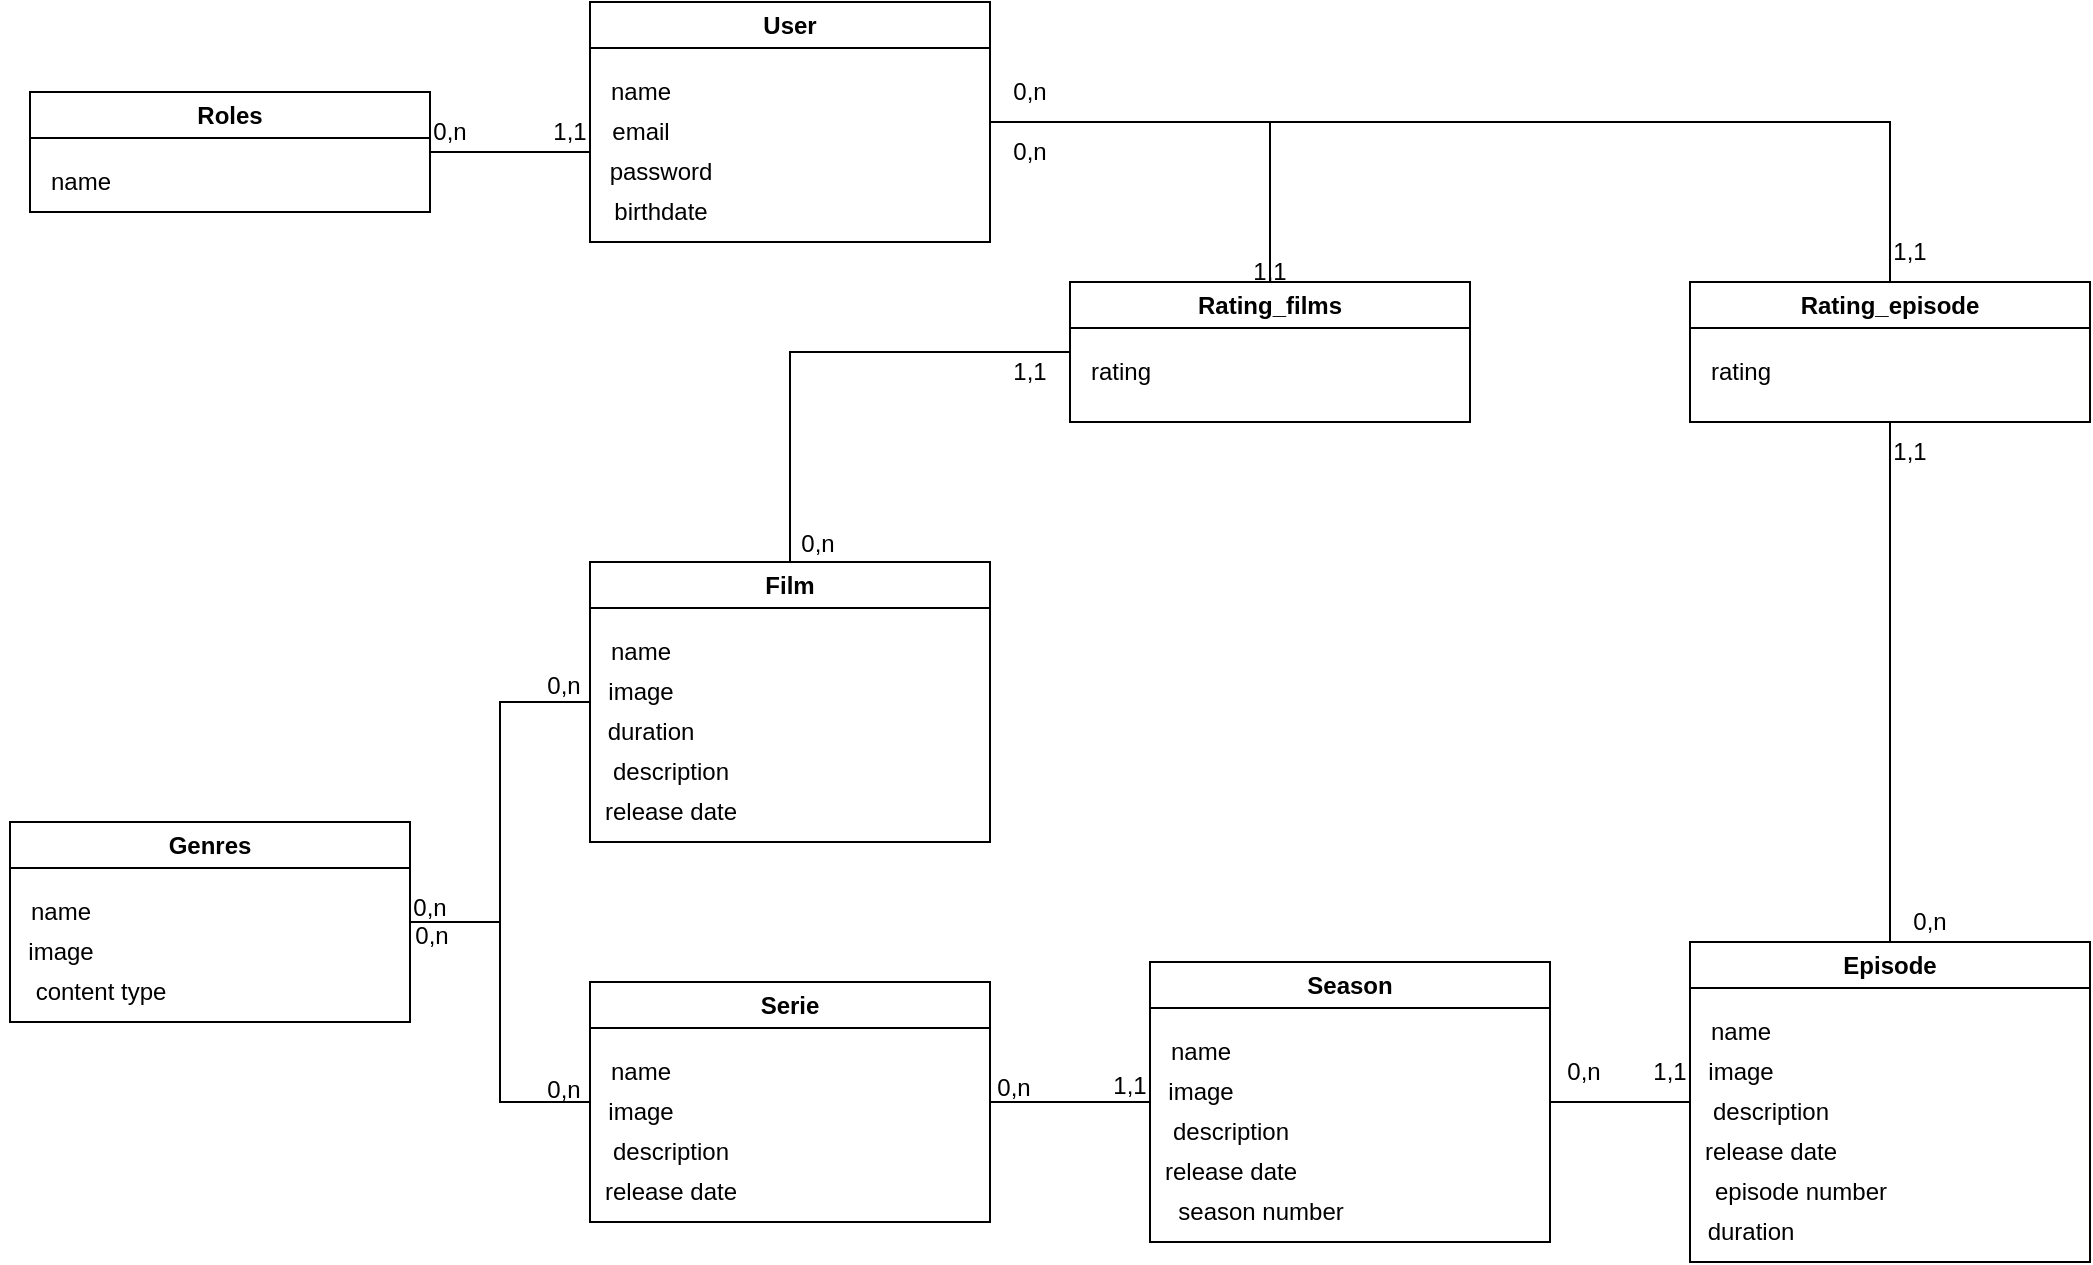 <mxfile version="26.1.1">
  <diagram name="Page-1" id="9PssAYSaWFyKmqwJrDPp">
    <mxGraphModel dx="1723" dy="1018" grid="1" gridSize="10" guides="1" tooltips="1" connect="1" arrows="1" fold="1" page="1" pageScale="1" pageWidth="827" pageHeight="1169" math="0" shadow="0">
      <root>
        <mxCell id="0" />
        <mxCell id="1" parent="0" />
        <mxCell id="fJL0jl-fU4ANq5elUut1-69" style="edgeStyle=orthogonalEdgeStyle;rounded=0;orthogonalLoop=1;jettySize=auto;html=1;endArrow=none;startFill=0;" edge="1" parent="1" source="fJL0jl-fU4ANq5elUut1-11" target="fJL0jl-fU4ANq5elUut1-63">
          <mxGeometry relative="1" as="geometry" />
        </mxCell>
        <mxCell id="fJL0jl-fU4ANq5elUut1-73" style="edgeStyle=orthogonalEdgeStyle;rounded=0;orthogonalLoop=1;jettySize=auto;html=1;endArrow=none;startFill=0;" edge="1" parent="1" source="fJL0jl-fU4ANq5elUut1-11" target="fJL0jl-fU4ANq5elUut1-71">
          <mxGeometry relative="1" as="geometry">
            <mxPoint x="760" y="55" as="sourcePoint" />
            <mxPoint x="1210" y="135" as="targetPoint" />
          </mxGeometry>
        </mxCell>
        <mxCell id="fJL0jl-fU4ANq5elUut1-11" value="User" style="swimlane;whiteSpace=wrap;html=1;" vertex="1" parent="1">
          <mxGeometry x="300" y="10" width="200" height="120" as="geometry" />
        </mxCell>
        <mxCell id="fJL0jl-fU4ANq5elUut1-13" value="name" style="text;html=1;align=center;verticalAlign=middle;resizable=0;points=[];autosize=1;strokeColor=none;fillColor=none;" vertex="1" parent="fJL0jl-fU4ANq5elUut1-11">
          <mxGeometry y="30" width="50" height="30" as="geometry" />
        </mxCell>
        <mxCell id="fJL0jl-fU4ANq5elUut1-17" value="email" style="text;html=1;align=center;verticalAlign=middle;resizable=0;points=[];autosize=1;strokeColor=none;fillColor=none;" vertex="1" parent="fJL0jl-fU4ANq5elUut1-11">
          <mxGeometry y="50" width="50" height="30" as="geometry" />
        </mxCell>
        <mxCell id="fJL0jl-fU4ANq5elUut1-18" value="password" style="text;html=1;align=center;verticalAlign=middle;resizable=0;points=[];autosize=1;strokeColor=none;fillColor=none;" vertex="1" parent="fJL0jl-fU4ANq5elUut1-11">
          <mxGeometry y="70" width="70" height="30" as="geometry" />
        </mxCell>
        <mxCell id="fJL0jl-fU4ANq5elUut1-19" value="birthdate" style="text;html=1;align=center;verticalAlign=middle;resizable=0;points=[];autosize=1;strokeColor=none;fillColor=none;" vertex="1" parent="fJL0jl-fU4ANq5elUut1-11">
          <mxGeometry y="90" width="70" height="30" as="geometry" />
        </mxCell>
        <mxCell id="fJL0jl-fU4ANq5elUut1-20" value="Roles" style="swimlane;whiteSpace=wrap;html=1;" vertex="1" parent="1">
          <mxGeometry x="20" y="55" width="200" height="60" as="geometry" />
        </mxCell>
        <mxCell id="fJL0jl-fU4ANq5elUut1-21" value="name" style="text;html=1;align=center;verticalAlign=middle;resizable=0;points=[];autosize=1;strokeColor=none;fillColor=none;" vertex="1" parent="fJL0jl-fU4ANq5elUut1-20">
          <mxGeometry y="30" width="50" height="30" as="geometry" />
        </mxCell>
        <mxCell id="fJL0jl-fU4ANq5elUut1-27" value="" style="line;strokeWidth=1;rotatable=0;dashed=0;labelPosition=right;align=left;verticalAlign=middle;spacingTop=0;spacingLeft=6;points=[];portConstraint=eastwest;shadow=0;" vertex="1" parent="1">
          <mxGeometry x="220" y="80" width="80" height="10" as="geometry" />
        </mxCell>
        <mxCell id="fJL0jl-fU4ANq5elUut1-39" style="edgeStyle=orthogonalEdgeStyle;rounded=0;orthogonalLoop=1;jettySize=auto;html=1;endArrow=none;endFill=1;startFill=0;" edge="1" parent="1" source="fJL0jl-fU4ANq5elUut1-28" target="fJL0jl-fU4ANq5elUut1-33">
          <mxGeometry relative="1" as="geometry" />
        </mxCell>
        <mxCell id="fJL0jl-fU4ANq5elUut1-46" style="edgeStyle=orthogonalEdgeStyle;rounded=0;orthogonalLoop=1;jettySize=auto;html=1;endArrow=none;startFill=0;" edge="1" parent="1" source="fJL0jl-fU4ANq5elUut1-28" target="fJL0jl-fU4ANq5elUut1-40">
          <mxGeometry relative="1" as="geometry" />
        </mxCell>
        <mxCell id="fJL0jl-fU4ANq5elUut1-28" value="Genres" style="swimlane;whiteSpace=wrap;html=1;" vertex="1" parent="1">
          <mxGeometry x="10" y="420" width="200" height="100" as="geometry" />
        </mxCell>
        <mxCell id="fJL0jl-fU4ANq5elUut1-29" value="name" style="text;html=1;align=center;verticalAlign=middle;resizable=0;points=[];autosize=1;strokeColor=none;fillColor=none;" vertex="1" parent="fJL0jl-fU4ANq5elUut1-28">
          <mxGeometry y="30" width="50" height="30" as="geometry" />
        </mxCell>
        <mxCell id="fJL0jl-fU4ANq5elUut1-30" value="image" style="text;html=1;align=center;verticalAlign=middle;resizable=0;points=[];autosize=1;strokeColor=none;fillColor=none;" vertex="1" parent="fJL0jl-fU4ANq5elUut1-28">
          <mxGeometry x="-5" y="50" width="60" height="30" as="geometry" />
        </mxCell>
        <mxCell id="fJL0jl-fU4ANq5elUut1-32" value="content type" style="text;html=1;align=center;verticalAlign=middle;resizable=0;points=[];autosize=1;strokeColor=none;fillColor=none;" vertex="1" parent="fJL0jl-fU4ANq5elUut1-28">
          <mxGeometry y="70" width="90" height="30" as="geometry" />
        </mxCell>
        <mxCell id="fJL0jl-fU4ANq5elUut1-33" value="Film" style="swimlane;whiteSpace=wrap;html=1;" vertex="1" parent="1">
          <mxGeometry x="300" y="290" width="200" height="140" as="geometry" />
        </mxCell>
        <mxCell id="fJL0jl-fU4ANq5elUut1-34" value="name" style="text;html=1;align=center;verticalAlign=middle;resizable=0;points=[];autosize=1;strokeColor=none;fillColor=none;" vertex="1" parent="fJL0jl-fU4ANq5elUut1-33">
          <mxGeometry y="30" width="50" height="30" as="geometry" />
        </mxCell>
        <mxCell id="fJL0jl-fU4ANq5elUut1-35" value="image" style="text;html=1;align=center;verticalAlign=middle;resizable=0;points=[];autosize=1;strokeColor=none;fillColor=none;" vertex="1" parent="fJL0jl-fU4ANq5elUut1-33">
          <mxGeometry x="-5" y="50" width="60" height="30" as="geometry" />
        </mxCell>
        <mxCell id="fJL0jl-fU4ANq5elUut1-36" value="duration" style="text;html=1;align=center;verticalAlign=middle;resizable=0;points=[];autosize=1;strokeColor=none;fillColor=none;" vertex="1" parent="fJL0jl-fU4ANq5elUut1-33">
          <mxGeometry x="-5" y="70" width="70" height="30" as="geometry" />
        </mxCell>
        <mxCell id="fJL0jl-fU4ANq5elUut1-37" value="description" style="text;html=1;align=center;verticalAlign=middle;resizable=0;points=[];autosize=1;strokeColor=none;fillColor=none;" vertex="1" parent="fJL0jl-fU4ANq5elUut1-33">
          <mxGeometry y="90" width="80" height="30" as="geometry" />
        </mxCell>
        <mxCell id="fJL0jl-fU4ANq5elUut1-38" value="release date" style="text;html=1;align=center;verticalAlign=middle;resizable=0;points=[];autosize=1;strokeColor=none;fillColor=none;" vertex="1" parent="fJL0jl-fU4ANq5elUut1-33">
          <mxGeometry x="-5" y="110" width="90" height="30" as="geometry" />
        </mxCell>
        <mxCell id="fJL0jl-fU4ANq5elUut1-52" value="" style="edgeStyle=orthogonalEdgeStyle;rounded=0;orthogonalLoop=1;jettySize=auto;html=1;endArrow=none;startFill=0;" edge="1" parent="1" source="fJL0jl-fU4ANq5elUut1-40" target="fJL0jl-fU4ANq5elUut1-47">
          <mxGeometry relative="1" as="geometry" />
        </mxCell>
        <mxCell id="fJL0jl-fU4ANq5elUut1-40" value="Serie" style="swimlane;whiteSpace=wrap;html=1;" vertex="1" parent="1">
          <mxGeometry x="300" y="500" width="200" height="120" as="geometry" />
        </mxCell>
        <mxCell id="fJL0jl-fU4ANq5elUut1-41" value="name" style="text;html=1;align=center;verticalAlign=middle;resizable=0;points=[];autosize=1;strokeColor=none;fillColor=none;" vertex="1" parent="fJL0jl-fU4ANq5elUut1-40">
          <mxGeometry y="30" width="50" height="30" as="geometry" />
        </mxCell>
        <mxCell id="fJL0jl-fU4ANq5elUut1-42" value="image" style="text;html=1;align=center;verticalAlign=middle;resizable=0;points=[];autosize=1;strokeColor=none;fillColor=none;" vertex="1" parent="fJL0jl-fU4ANq5elUut1-40">
          <mxGeometry x="-5" y="50" width="60" height="30" as="geometry" />
        </mxCell>
        <mxCell id="fJL0jl-fU4ANq5elUut1-44" value="description" style="text;html=1;align=center;verticalAlign=middle;resizable=0;points=[];autosize=1;strokeColor=none;fillColor=none;" vertex="1" parent="fJL0jl-fU4ANq5elUut1-40">
          <mxGeometry y="70" width="80" height="30" as="geometry" />
        </mxCell>
        <mxCell id="fJL0jl-fU4ANq5elUut1-45" value="release date" style="text;html=1;align=center;verticalAlign=middle;resizable=0;points=[];autosize=1;strokeColor=none;fillColor=none;" vertex="1" parent="fJL0jl-fU4ANq5elUut1-40">
          <mxGeometry x="-5" y="90" width="90" height="30" as="geometry" />
        </mxCell>
        <mxCell id="fJL0jl-fU4ANq5elUut1-61" style="edgeStyle=orthogonalEdgeStyle;rounded=0;orthogonalLoop=1;jettySize=auto;html=1;endArrow=none;startFill=0;" edge="1" parent="1" source="fJL0jl-fU4ANq5elUut1-47" target="fJL0jl-fU4ANq5elUut1-55">
          <mxGeometry relative="1" as="geometry" />
        </mxCell>
        <mxCell id="fJL0jl-fU4ANq5elUut1-47" value="Season" style="swimlane;whiteSpace=wrap;html=1;" vertex="1" parent="1">
          <mxGeometry x="580" y="490" width="200" height="140" as="geometry" />
        </mxCell>
        <mxCell id="fJL0jl-fU4ANq5elUut1-48" value="name" style="text;html=1;align=center;verticalAlign=middle;resizable=0;points=[];autosize=1;strokeColor=none;fillColor=none;" vertex="1" parent="fJL0jl-fU4ANq5elUut1-47">
          <mxGeometry y="30" width="50" height="30" as="geometry" />
        </mxCell>
        <mxCell id="fJL0jl-fU4ANq5elUut1-49" value="image" style="text;html=1;align=center;verticalAlign=middle;resizable=0;points=[];autosize=1;strokeColor=none;fillColor=none;" vertex="1" parent="fJL0jl-fU4ANq5elUut1-47">
          <mxGeometry x="-5" y="50" width="60" height="30" as="geometry" />
        </mxCell>
        <mxCell id="fJL0jl-fU4ANq5elUut1-50" value="description" style="text;html=1;align=center;verticalAlign=middle;resizable=0;points=[];autosize=1;strokeColor=none;fillColor=none;" vertex="1" parent="fJL0jl-fU4ANq5elUut1-47">
          <mxGeometry y="70" width="80" height="30" as="geometry" />
        </mxCell>
        <mxCell id="fJL0jl-fU4ANq5elUut1-51" value="release date" style="text;html=1;align=center;verticalAlign=middle;resizable=0;points=[];autosize=1;strokeColor=none;fillColor=none;" vertex="1" parent="fJL0jl-fU4ANq5elUut1-47">
          <mxGeometry x="-5" y="90" width="90" height="30" as="geometry" />
        </mxCell>
        <mxCell id="fJL0jl-fU4ANq5elUut1-53" value="season number" style="text;html=1;align=center;verticalAlign=middle;resizable=0;points=[];autosize=1;strokeColor=none;fillColor=none;" vertex="1" parent="fJL0jl-fU4ANq5elUut1-47">
          <mxGeometry y="110" width="110" height="30" as="geometry" />
        </mxCell>
        <mxCell id="fJL0jl-fU4ANq5elUut1-55" value="Episode" style="swimlane;whiteSpace=wrap;html=1;" vertex="1" parent="1">
          <mxGeometry x="850" y="480" width="200" height="160" as="geometry" />
        </mxCell>
        <mxCell id="fJL0jl-fU4ANq5elUut1-56" value="name" style="text;html=1;align=center;verticalAlign=middle;resizable=0;points=[];autosize=1;strokeColor=none;fillColor=none;" vertex="1" parent="fJL0jl-fU4ANq5elUut1-55">
          <mxGeometry y="30" width="50" height="30" as="geometry" />
        </mxCell>
        <mxCell id="fJL0jl-fU4ANq5elUut1-57" value="image" style="text;html=1;align=center;verticalAlign=middle;resizable=0;points=[];autosize=1;strokeColor=none;fillColor=none;" vertex="1" parent="fJL0jl-fU4ANq5elUut1-55">
          <mxGeometry x="-5" y="50" width="60" height="30" as="geometry" />
        </mxCell>
        <mxCell id="fJL0jl-fU4ANq5elUut1-58" value="description" style="text;html=1;align=center;verticalAlign=middle;resizable=0;points=[];autosize=1;strokeColor=none;fillColor=none;" vertex="1" parent="fJL0jl-fU4ANq5elUut1-55">
          <mxGeometry y="70" width="80" height="30" as="geometry" />
        </mxCell>
        <mxCell id="fJL0jl-fU4ANq5elUut1-59" value="release date" style="text;html=1;align=center;verticalAlign=middle;resizable=0;points=[];autosize=1;strokeColor=none;fillColor=none;" vertex="1" parent="fJL0jl-fU4ANq5elUut1-55">
          <mxGeometry x="-5" y="90" width="90" height="30" as="geometry" />
        </mxCell>
        <mxCell id="fJL0jl-fU4ANq5elUut1-60" value="episode number" style="text;html=1;align=center;verticalAlign=middle;resizable=0;points=[];autosize=1;strokeColor=none;fillColor=none;" vertex="1" parent="fJL0jl-fU4ANq5elUut1-55">
          <mxGeometry y="110" width="110" height="30" as="geometry" />
        </mxCell>
        <mxCell id="fJL0jl-fU4ANq5elUut1-62" value="duration" style="text;html=1;align=center;verticalAlign=middle;resizable=0;points=[];autosize=1;strokeColor=none;fillColor=none;" vertex="1" parent="fJL0jl-fU4ANq5elUut1-55">
          <mxGeometry x="-5" y="130" width="70" height="30" as="geometry" />
        </mxCell>
        <mxCell id="fJL0jl-fU4ANq5elUut1-70" style="edgeStyle=orthogonalEdgeStyle;rounded=0;orthogonalLoop=1;jettySize=auto;html=1;endArrow=none;startFill=0;" edge="1" parent="1" source="fJL0jl-fU4ANq5elUut1-63" target="fJL0jl-fU4ANq5elUut1-33">
          <mxGeometry relative="1" as="geometry" />
        </mxCell>
        <mxCell id="fJL0jl-fU4ANq5elUut1-63" value="Rating_films" style="swimlane;whiteSpace=wrap;html=1;startSize=23;" vertex="1" parent="1">
          <mxGeometry x="540" y="150" width="200" height="70" as="geometry" />
        </mxCell>
        <mxCell id="fJL0jl-fU4ANq5elUut1-64" value="rating" style="text;html=1;align=center;verticalAlign=middle;resizable=0;points=[];autosize=1;strokeColor=none;fillColor=none;" vertex="1" parent="fJL0jl-fU4ANq5elUut1-63">
          <mxGeometry y="30" width="50" height="30" as="geometry" />
        </mxCell>
        <mxCell id="fJL0jl-fU4ANq5elUut1-74" style="edgeStyle=orthogonalEdgeStyle;rounded=0;orthogonalLoop=1;jettySize=auto;html=1;endArrow=none;startFill=0;" edge="1" parent="1" source="fJL0jl-fU4ANq5elUut1-71" target="fJL0jl-fU4ANq5elUut1-55">
          <mxGeometry relative="1" as="geometry" />
        </mxCell>
        <mxCell id="fJL0jl-fU4ANq5elUut1-71" value="Rating_episode" style="swimlane;whiteSpace=wrap;html=1;startSize=23;" vertex="1" parent="1">
          <mxGeometry x="850" y="150" width="200" height="70" as="geometry" />
        </mxCell>
        <mxCell id="fJL0jl-fU4ANq5elUut1-72" value="rating" style="text;html=1;align=center;verticalAlign=middle;resizable=0;points=[];autosize=1;strokeColor=none;fillColor=none;" vertex="1" parent="fJL0jl-fU4ANq5elUut1-71">
          <mxGeometry y="30" width="50" height="30" as="geometry" />
        </mxCell>
        <mxCell id="fJL0jl-fU4ANq5elUut1-75" value="0,n" style="text;html=1;align=center;verticalAlign=middle;whiteSpace=wrap;rounded=0;" vertex="1" parent="1">
          <mxGeometry x="200" y="60" width="60" height="30" as="geometry" />
        </mxCell>
        <mxCell id="fJL0jl-fU4ANq5elUut1-76" value="1,1" style="text;html=1;align=center;verticalAlign=middle;whiteSpace=wrap;rounded=0;" vertex="1" parent="1">
          <mxGeometry x="260" y="60" width="60" height="30" as="geometry" />
        </mxCell>
        <mxCell id="fJL0jl-fU4ANq5elUut1-77" value="1,1" style="text;html=1;align=center;verticalAlign=middle;whiteSpace=wrap;rounded=0;" vertex="1" parent="1">
          <mxGeometry x="490" y="180" width="60" height="30" as="geometry" />
        </mxCell>
        <mxCell id="fJL0jl-fU4ANq5elUut1-80" value="0,n" style="text;html=1;align=center;verticalAlign=middle;whiteSpace=wrap;rounded=0;" vertex="1" parent="1">
          <mxGeometry x="490" y="40" width="60" height="30" as="geometry" />
        </mxCell>
        <mxCell id="fJL0jl-fU4ANq5elUut1-81" value="0,n" style="text;html=1;align=center;verticalAlign=middle;whiteSpace=wrap;rounded=0;" vertex="1" parent="1">
          <mxGeometry x="490" y="70" width="60" height="30" as="geometry" />
        </mxCell>
        <mxCell id="fJL0jl-fU4ANq5elUut1-82" value="1,1" style="text;html=1;align=center;verticalAlign=middle;whiteSpace=wrap;rounded=0;" vertex="1" parent="1">
          <mxGeometry x="930" y="120" width="60" height="30" as="geometry" />
        </mxCell>
        <mxCell id="fJL0jl-fU4ANq5elUut1-84" value="1,1" style="text;html=1;align=center;verticalAlign=middle;whiteSpace=wrap;rounded=0;" vertex="1" parent="1">
          <mxGeometry x="610" y="130" width="60" height="30" as="geometry" />
        </mxCell>
        <mxCell id="fJL0jl-fU4ANq5elUut1-85" value="1,1" style="text;html=1;align=center;verticalAlign=middle;whiteSpace=wrap;rounded=0;" vertex="1" parent="1">
          <mxGeometry x="930" y="220" width="60" height="30" as="geometry" />
        </mxCell>
        <mxCell id="fJL0jl-fU4ANq5elUut1-86" value="0,n" style="text;html=1;align=center;verticalAlign=middle;whiteSpace=wrap;rounded=0;" vertex="1" parent="1">
          <mxGeometry x="940" y="455" width="60" height="30" as="geometry" />
        </mxCell>
        <mxCell id="fJL0jl-fU4ANq5elUut1-88" value="1,1" style="text;html=1;align=center;verticalAlign=middle;whiteSpace=wrap;rounded=0;" vertex="1" parent="1">
          <mxGeometry x="810" y="530" width="60" height="30" as="geometry" />
        </mxCell>
        <mxCell id="fJL0jl-fU4ANq5elUut1-91" value="0,n" style="text;html=1;align=center;verticalAlign=middle;whiteSpace=wrap;rounded=0;" vertex="1" parent="1">
          <mxGeometry x="767" y="530" width="60" height="30" as="geometry" />
        </mxCell>
        <mxCell id="fJL0jl-fU4ANq5elUut1-93" value="1,1" style="text;html=1;align=center;verticalAlign=middle;whiteSpace=wrap;rounded=0;" vertex="1" parent="1">
          <mxGeometry x="540" y="537" width="60" height="30" as="geometry" />
        </mxCell>
        <mxCell id="fJL0jl-fU4ANq5elUut1-94" value="0,n" style="text;html=1;align=center;verticalAlign=middle;whiteSpace=wrap;rounded=0;" vertex="1" parent="1">
          <mxGeometry x="482" y="538" width="60" height="30" as="geometry" />
        </mxCell>
        <mxCell id="fJL0jl-fU4ANq5elUut1-95" value="0,n" style="text;html=1;align=center;verticalAlign=middle;whiteSpace=wrap;rounded=0;" vertex="1" parent="1">
          <mxGeometry x="384" y="266" width="60" height="30" as="geometry" />
        </mxCell>
        <mxCell id="fJL0jl-fU4ANq5elUut1-97" value="0,n" style="text;html=1;align=center;verticalAlign=middle;whiteSpace=wrap;rounded=0;" vertex="1" parent="1">
          <mxGeometry x="257" y="337" width="60" height="30" as="geometry" />
        </mxCell>
        <mxCell id="fJL0jl-fU4ANq5elUut1-98" value="0,n" style="text;html=1;align=center;verticalAlign=middle;whiteSpace=wrap;rounded=0;" vertex="1" parent="1">
          <mxGeometry x="257" y="539" width="60" height="30" as="geometry" />
        </mxCell>
        <mxCell id="fJL0jl-fU4ANq5elUut1-99" value="0,n" style="text;html=1;align=center;verticalAlign=middle;whiteSpace=wrap;rounded=0;" vertex="1" parent="1">
          <mxGeometry x="190" y="448" width="60" height="30" as="geometry" />
        </mxCell>
        <mxCell id="fJL0jl-fU4ANq5elUut1-100" value="0,n" style="text;html=1;align=center;verticalAlign=middle;whiteSpace=wrap;rounded=0;" vertex="1" parent="1">
          <mxGeometry x="191" y="462" width="60" height="30" as="geometry" />
        </mxCell>
      </root>
    </mxGraphModel>
  </diagram>
</mxfile>
